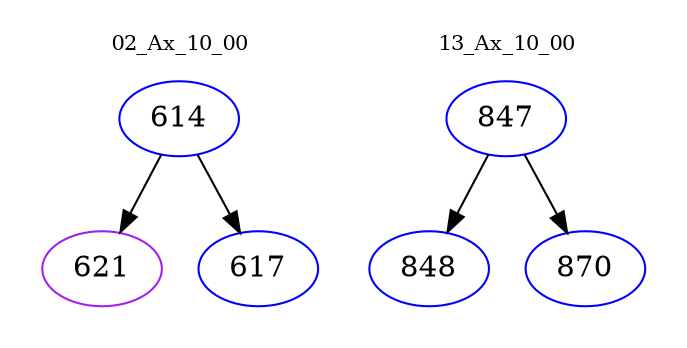 digraph{
subgraph cluster_0 {
color = white
label = "02_Ax_10_00";
fontsize=10;
T0_614 [label="614", color="blue"]
T0_614 -> T0_621 [color="black"]
T0_621 [label="621", color="purple"]
T0_614 -> T0_617 [color="black"]
T0_617 [label="617", color="blue"]
}
subgraph cluster_1 {
color = white
label = "13_Ax_10_00";
fontsize=10;
T1_847 [label="847", color="blue"]
T1_847 -> T1_848 [color="black"]
T1_848 [label="848", color="blue"]
T1_847 -> T1_870 [color="black"]
T1_870 [label="870", color="blue"]
}
}
